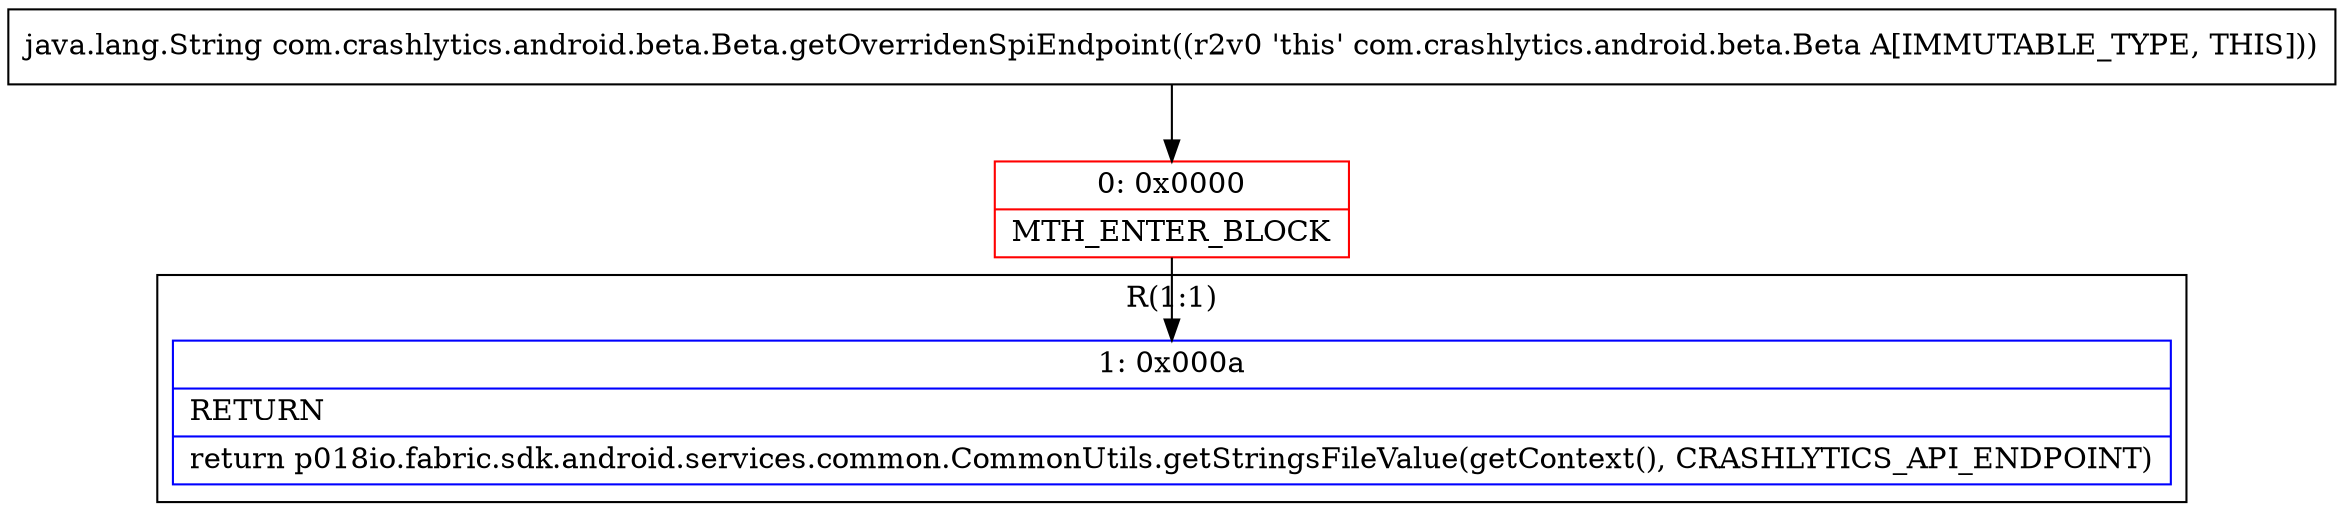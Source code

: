 digraph "CFG forcom.crashlytics.android.beta.Beta.getOverridenSpiEndpoint()Ljava\/lang\/String;" {
subgraph cluster_Region_1521739573 {
label = "R(1:1)";
node [shape=record,color=blue];
Node_1 [shape=record,label="{1\:\ 0x000a|RETURN\l|return p018io.fabric.sdk.android.services.common.CommonUtils.getStringsFileValue(getContext(), CRASHLYTICS_API_ENDPOINT)\l}"];
}
Node_0 [shape=record,color=red,label="{0\:\ 0x0000|MTH_ENTER_BLOCK\l}"];
MethodNode[shape=record,label="{java.lang.String com.crashlytics.android.beta.Beta.getOverridenSpiEndpoint((r2v0 'this' com.crashlytics.android.beta.Beta A[IMMUTABLE_TYPE, THIS])) }"];
MethodNode -> Node_0;
Node_0 -> Node_1;
}

